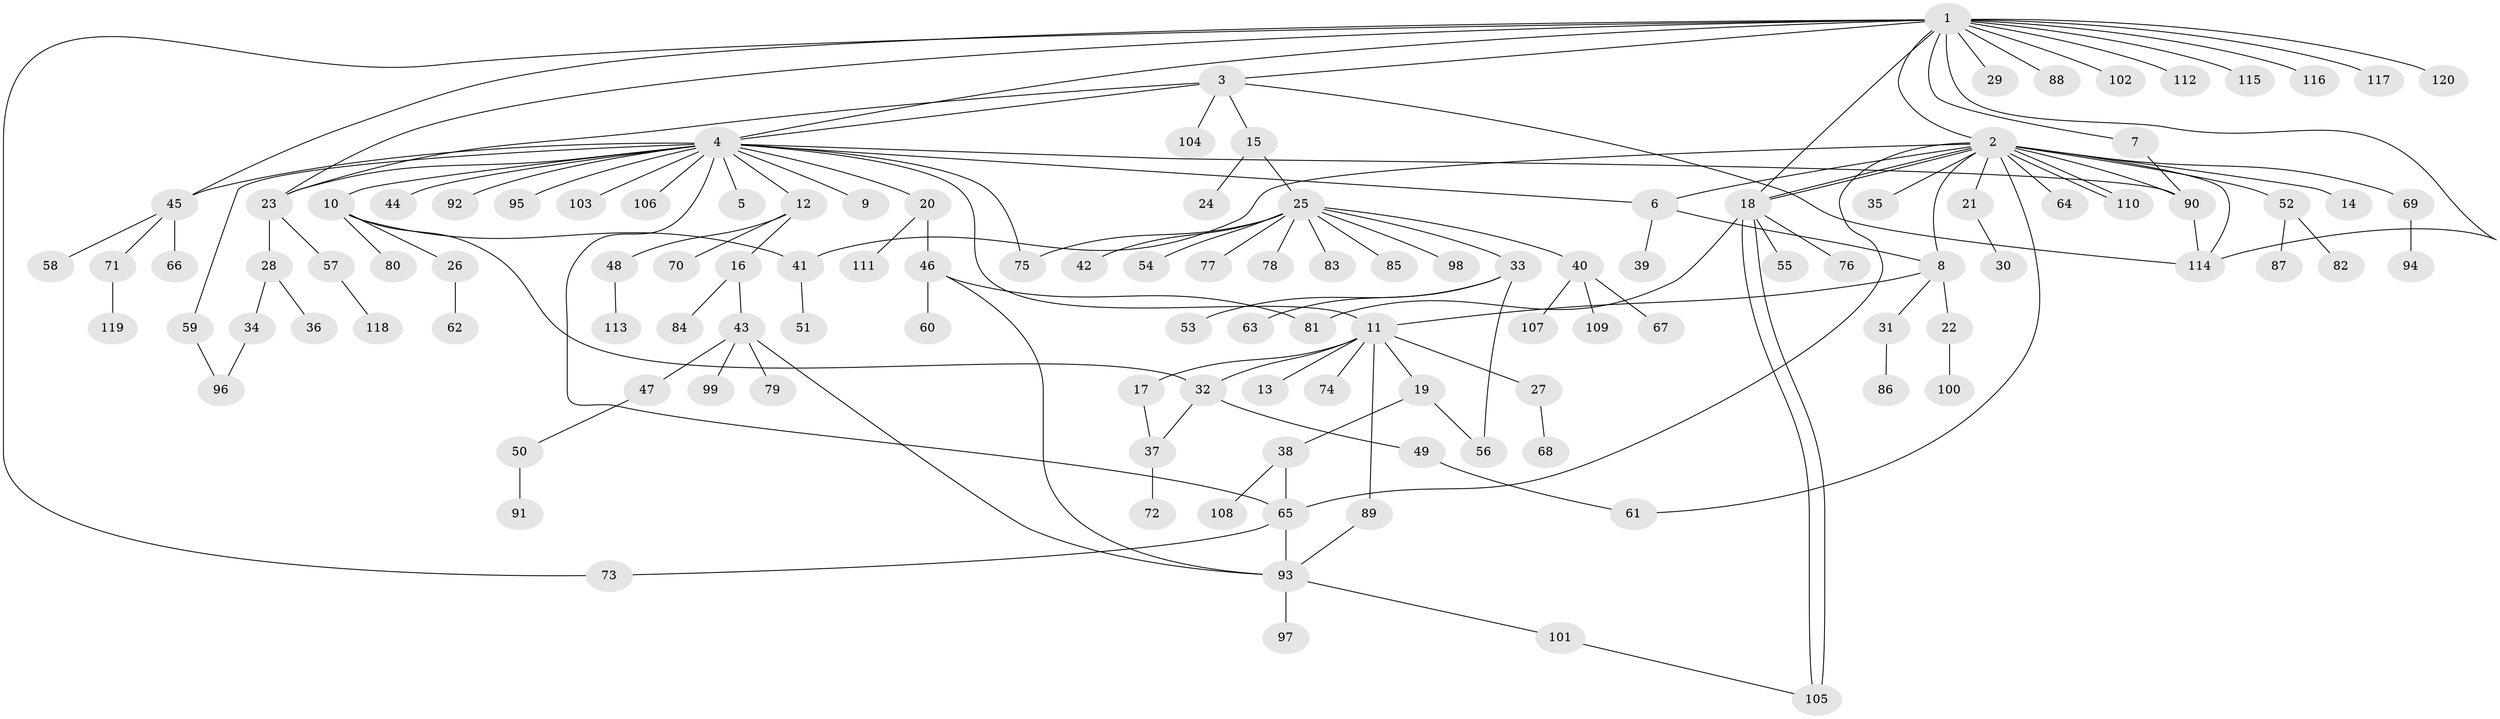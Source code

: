 // coarse degree distribution, {19: 0.010752688172043012, 18: 0.010752688172043012, 6: 0.043010752688172046, 22: 0.010752688172043012, 1: 0.5698924731182796, 3: 0.07526881720430108, 2: 0.1935483870967742, 5: 0.03225806451612903, 4: 0.03225806451612903, 8: 0.010752688172043012, 12: 0.010752688172043012}
// Generated by graph-tools (version 1.1) at 2025/51/02/27/25 19:51:54]
// undirected, 120 vertices, 150 edges
graph export_dot {
graph [start="1"]
  node [color=gray90,style=filled];
  1;
  2;
  3;
  4;
  5;
  6;
  7;
  8;
  9;
  10;
  11;
  12;
  13;
  14;
  15;
  16;
  17;
  18;
  19;
  20;
  21;
  22;
  23;
  24;
  25;
  26;
  27;
  28;
  29;
  30;
  31;
  32;
  33;
  34;
  35;
  36;
  37;
  38;
  39;
  40;
  41;
  42;
  43;
  44;
  45;
  46;
  47;
  48;
  49;
  50;
  51;
  52;
  53;
  54;
  55;
  56;
  57;
  58;
  59;
  60;
  61;
  62;
  63;
  64;
  65;
  66;
  67;
  68;
  69;
  70;
  71;
  72;
  73;
  74;
  75;
  76;
  77;
  78;
  79;
  80;
  81;
  82;
  83;
  84;
  85;
  86;
  87;
  88;
  89;
  90;
  91;
  92;
  93;
  94;
  95;
  96;
  97;
  98;
  99;
  100;
  101;
  102;
  103;
  104;
  105;
  106;
  107;
  108;
  109;
  110;
  111;
  112;
  113;
  114;
  115;
  116;
  117;
  118;
  119;
  120;
  1 -- 2;
  1 -- 3;
  1 -- 4;
  1 -- 7;
  1 -- 18;
  1 -- 23;
  1 -- 29;
  1 -- 45;
  1 -- 73;
  1 -- 88;
  1 -- 102;
  1 -- 112;
  1 -- 114;
  1 -- 115;
  1 -- 116;
  1 -- 117;
  1 -- 120;
  2 -- 6;
  2 -- 8;
  2 -- 14;
  2 -- 18;
  2 -- 18;
  2 -- 21;
  2 -- 35;
  2 -- 41;
  2 -- 52;
  2 -- 61;
  2 -- 64;
  2 -- 65;
  2 -- 69;
  2 -- 90;
  2 -- 110;
  2 -- 110;
  2 -- 114;
  3 -- 4;
  3 -- 15;
  3 -- 23;
  3 -- 104;
  3 -- 114;
  4 -- 5;
  4 -- 6;
  4 -- 9;
  4 -- 10;
  4 -- 11;
  4 -- 12;
  4 -- 20;
  4 -- 23;
  4 -- 44;
  4 -- 45;
  4 -- 59;
  4 -- 65;
  4 -- 75;
  4 -- 90;
  4 -- 92;
  4 -- 95;
  4 -- 103;
  4 -- 106;
  6 -- 8;
  6 -- 39;
  7 -- 90;
  8 -- 11;
  8 -- 22;
  8 -- 31;
  10 -- 26;
  10 -- 32;
  10 -- 41;
  10 -- 80;
  11 -- 13;
  11 -- 17;
  11 -- 19;
  11 -- 27;
  11 -- 32;
  11 -- 74;
  11 -- 89;
  12 -- 16;
  12 -- 48;
  12 -- 70;
  15 -- 24;
  15 -- 25;
  16 -- 43;
  16 -- 84;
  17 -- 37;
  18 -- 55;
  18 -- 76;
  18 -- 81;
  18 -- 105;
  18 -- 105;
  19 -- 38;
  19 -- 56;
  20 -- 46;
  20 -- 111;
  21 -- 30;
  22 -- 100;
  23 -- 28;
  23 -- 57;
  25 -- 33;
  25 -- 40;
  25 -- 42;
  25 -- 54;
  25 -- 75;
  25 -- 77;
  25 -- 78;
  25 -- 83;
  25 -- 85;
  25 -- 98;
  26 -- 62;
  27 -- 68;
  28 -- 34;
  28 -- 36;
  31 -- 86;
  32 -- 37;
  32 -- 49;
  33 -- 53;
  33 -- 56;
  33 -- 63;
  34 -- 96;
  37 -- 72;
  38 -- 65;
  38 -- 108;
  40 -- 67;
  40 -- 107;
  40 -- 109;
  41 -- 51;
  43 -- 47;
  43 -- 79;
  43 -- 93;
  43 -- 99;
  45 -- 58;
  45 -- 66;
  45 -- 71;
  46 -- 60;
  46 -- 81;
  46 -- 93;
  47 -- 50;
  48 -- 113;
  49 -- 61;
  50 -- 91;
  52 -- 82;
  52 -- 87;
  57 -- 118;
  59 -- 96;
  65 -- 73;
  65 -- 93;
  69 -- 94;
  71 -- 119;
  89 -- 93;
  90 -- 114;
  93 -- 97;
  93 -- 101;
  101 -- 105;
}
